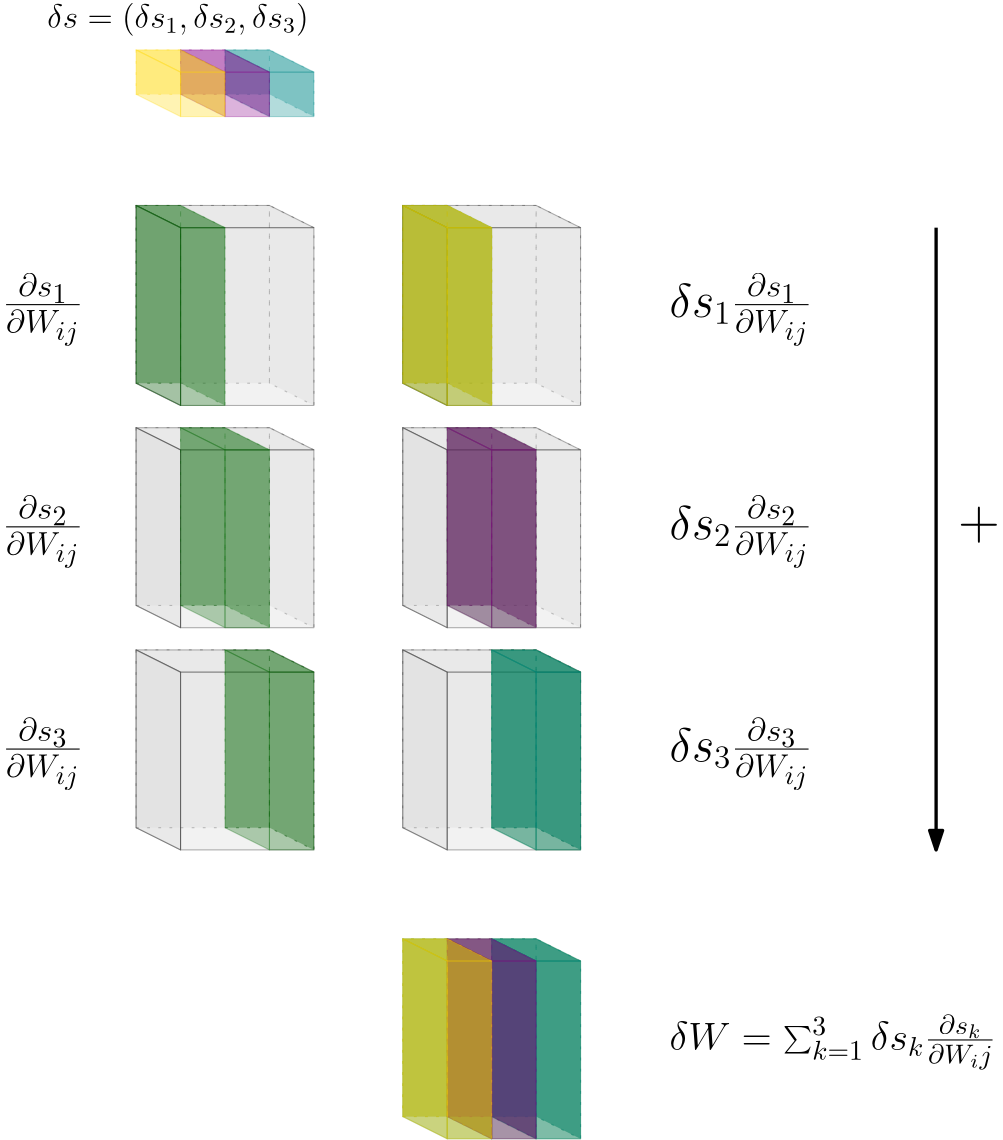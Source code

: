 <?xml version="1.0"?>
<!DOCTYPE ipe SYSTEM "ipe.dtd">
<ipe version="70206" creator="Ipe 7.2.7">
<info created="D:20180418201618" modified="D:20180419093150"/>
<ipestyle name="basic">
<symbol name="arrow/arc(spx)">
<path stroke="sym-stroke" fill="sym-stroke" pen="sym-pen">
0 0 m
-1 0.333 l
-1 -0.333 l
h
</path>
</symbol>
<symbol name="arrow/farc(spx)">
<path stroke="sym-stroke" fill="white" pen="sym-pen">
0 0 m
-1 0.333 l
-1 -0.333 l
h
</path>
</symbol>
<symbol name="arrow/ptarc(spx)">
<path stroke="sym-stroke" fill="sym-stroke" pen="sym-pen">
0 0 m
-1 0.333 l
-0.8 0 l
-1 -0.333 l
h
</path>
</symbol>
<symbol name="arrow/fptarc(spx)">
<path stroke="sym-stroke" fill="white" pen="sym-pen">
0 0 m
-1 0.333 l
-0.8 0 l
-1 -0.333 l
h
</path>
</symbol>
<symbol name="mark/circle(sx)" transformations="translations">
<path fill="sym-stroke">
0.6 0 0 0.6 0 0 e
0.4 0 0 0.4 0 0 e
</path>
</symbol>
<symbol name="mark/disk(sx)" transformations="translations">
<path fill="sym-stroke">
0.6 0 0 0.6 0 0 e
</path>
</symbol>
<symbol name="mark/fdisk(sfx)" transformations="translations">
<group>
<path fill="sym-fill">
0.5 0 0 0.5 0 0 e
</path>
<path fill="sym-stroke" fillrule="eofill">
0.6 0 0 0.6 0 0 e
0.4 0 0 0.4 0 0 e
</path>
</group>
</symbol>
<symbol name="mark/box(sx)" transformations="translations">
<path fill="sym-stroke" fillrule="eofill">
-0.6 -0.6 m
0.6 -0.6 l
0.6 0.6 l
-0.6 0.6 l
h
-0.4 -0.4 m
0.4 -0.4 l
0.4 0.4 l
-0.4 0.4 l
h
</path>
</symbol>
<symbol name="mark/square(sx)" transformations="translations">
<path fill="sym-stroke">
-0.6 -0.6 m
0.6 -0.6 l
0.6 0.6 l
-0.6 0.6 l
h
</path>
</symbol>
<symbol name="mark/fsquare(sfx)" transformations="translations">
<group>
<path fill="sym-fill">
-0.5 -0.5 m
0.5 -0.5 l
0.5 0.5 l
-0.5 0.5 l
h
</path>
<path fill="sym-stroke" fillrule="eofill">
-0.6 -0.6 m
0.6 -0.6 l
0.6 0.6 l
-0.6 0.6 l
h
-0.4 -0.4 m
0.4 -0.4 l
0.4 0.4 l
-0.4 0.4 l
h
</path>
</group>
</symbol>
<symbol name="mark/cross(sx)" transformations="translations">
<group>
<path fill="sym-stroke">
-0.43 -0.57 m
0.57 0.43 l
0.43 0.57 l
-0.57 -0.43 l
h
</path>
<path fill="sym-stroke">
-0.43 0.57 m
0.57 -0.43 l
0.43 -0.57 l
-0.57 0.43 l
h
</path>
</group>
</symbol>
<symbol name="arrow/fnormal(spx)">
<path stroke="sym-stroke" fill="white" pen="sym-pen">
0 0 m
-1 0.333 l
-1 -0.333 l
h
</path>
</symbol>
<symbol name="arrow/pointed(spx)">
<path stroke="sym-stroke" fill="sym-stroke" pen="sym-pen">
0 0 m
-1 0.333 l
-0.8 0 l
-1 -0.333 l
h
</path>
</symbol>
<symbol name="arrow/fpointed(spx)">
<path stroke="sym-stroke" fill="white" pen="sym-pen">
0 0 m
-1 0.333 l
-0.8 0 l
-1 -0.333 l
h
</path>
</symbol>
<symbol name="arrow/linear(spx)">
<path stroke="sym-stroke" pen="sym-pen">
-1 0.333 m
0 0 l
-1 -0.333 l
</path>
</symbol>
<symbol name="arrow/fdouble(spx)">
<path stroke="sym-stroke" fill="white" pen="sym-pen">
0 0 m
-1 0.333 l
-1 -0.333 l
h
-1 0 m
-2 0.333 l
-2 -0.333 l
h
</path>
</symbol>
<symbol name="arrow/double(spx)">
<path stroke="sym-stroke" fill="sym-stroke" pen="sym-pen">
0 0 m
-1 0.333 l
-1 -0.333 l
h
-1 0 m
-2 0.333 l
-2 -0.333 l
h
</path>
</symbol>
<pen name="heavier" value="0.8"/>
<pen name="fat" value="1.2"/>
<pen name="ultrafat" value="2"/>
<symbolsize name="large" value="5"/>
<symbolsize name="small" value="2"/>
<symbolsize name="tiny" value="1.1"/>
<arrowsize name="large" value="10"/>
<arrowsize name="small" value="5"/>
<arrowsize name="tiny" value="3"/>
<color name="red" value="1 0 0"/>
<color name="green" value="0 1 0"/>
<color name="blue" value="0 0 1"/>
<color name="yellow" value="1 1 0"/>
<color name="orange" value="1 0.647 0"/>
<color name="gold" value="1 0.843 0"/>
<color name="purple" value="0.627 0.125 0.941"/>
<color name="gray" value="0.745"/>
<color name="brown" value="0.647 0.165 0.165"/>
<color name="navy" value="0 0 0.502"/>
<color name="pink" value="1 0.753 0.796"/>
<color name="seagreen" value="0.18 0.545 0.341"/>
<color name="turquoise" value="0.251 0.878 0.816"/>
<color name="violet" value="0.933 0.51 0.933"/>
<color name="darkblue" value="0 0 0.545"/>
<color name="darkcyan" value="0 0.545 0.545"/>
<color name="darkgray" value="0.663"/>
<color name="darkgreen" value="0 0.392 0"/>
<color name="darkmagenta" value="0.545 0 0.545"/>
<color name="darkorange" value="1 0.549 0"/>
<color name="darkred" value="0.545 0 0"/>
<color name="lightblue" value="0.678 0.847 0.902"/>
<color name="lightcyan" value="0.878 1 1"/>
<color name="lightgray" value="0.827"/>
<color name="lightgreen" value="0.565 0.933 0.565"/>
<color name="lightyellow" value="1 1 0.878"/>
<dashstyle name="dashed" value="[4] 0"/>
<dashstyle name="dotted" value="[1 3] 0"/>
<dashstyle name="dash dotted" value="[4 2 1 2] 0"/>
<dashstyle name="dash dot dotted" value="[4 2 1 2 1 2] 0"/>
<textsize name="large" value="\large"/>
<textsize name="Large" value="\Large"/>
<textsize name="LARGE" value="\LARGE"/>
<textsize name="huge" value="\huge"/>
<textsize name="Huge" value="\Huge"/>
<textsize name="small" value="\small"/>
<textsize name="footnote" value="\footnotesize"/>
<textsize name="tiny" value="\tiny"/>
<textstyle name="center" begin="\begin{center}" end="\end{center}"/>
<textstyle name="itemize" begin="\begin{itemize}" end="\end{itemize}"/>
<textstyle name="item" begin="\begin{itemize}\item{}" end="\end{itemize}"/>
<gridsize name="4 pts" value="4"/>
<gridsize name="8 pts (~3 mm)" value="8"/>
<gridsize name="16 pts (~6 mm)" value="16"/>
<gridsize name="32 pts (~12 mm)" value="32"/>
<gridsize name="10 pts (~3.5 mm)" value="10"/>
<gridsize name="20 pts (~7 mm)" value="20"/>
<gridsize name="14 pts (~5 mm)" value="14"/>
<gridsize name="28 pts (~10 mm)" value="28"/>
<gridsize name="56 pts (~20 mm)" value="56"/>
<anglesize name="90 deg" value="90"/>
<anglesize name="60 deg" value="60"/>
<anglesize name="45 deg" value="45"/>
<anglesize name="30 deg" value="30"/>
<anglesize name="22.5 deg" value="22.5"/>
<opacity name="10%" value="0.1"/>
<opacity name="30%" value="0.3"/>
<opacity name="50%" value="0.5"/>
<opacity name="75%" value="0.75"/>
<tiling name="falling" angle="-60" step="4" width="1"/>
<tiling name="rising" angle="30" step="4" width="1"/>
</ipestyle>
<page>
<layer name="alpha"/>
<view layers="alpha" active="alpha"/>
<path layer="alpha" matrix="1 0 0 1 176 -192" stroke="black" fill="lightgray" opacity="30%">
128 768 m
112 776 l
112 712 l
128 704 l
h
</path>
<path matrix="1 0 0 1 224 -192" stroke="black" fill="lightgray" dash="dotted" opacity="30%">
128 768 m
112 776 l
112 712 l
128 704 l
h
</path>
<path matrix="0.75 0 0 1.33333 192 -440" stroke="black" fill="lightgray" dash="dotted" opacity="30%">
128 768 m
128 720 l
192 720 l
192 768 l
h
</path>
<path matrix="1 0 0 1 176 -192" stroke="black" fill="lightgray" opacity="30%">
112 776 m
128 768 l
176 768 l
160 776 l
h
</path>
<path matrix="1 0 0 1 176 -192" stroke="black" fill="lightgray" opacity="30%">
128 768 m
112 776 l
112 712 l
128 704 l
h
</path>
<path matrix="0.75 0 0 1.33333 208 -448" stroke="black" fill="lightgray" opacity="30%">
128 768 m
128 720 l
192 720 l
192 768 l
h
</path>
<path matrix="1 0 0 1 48 -192" stroke="darkgreen" fill="darkgreen" opacity="30%">
256 768 m
256 704 l
272 704 l
272 768 l
h
</path>
<path matrix="1 0 0 1 48 -192" stroke="darkgreen" fill="darkgreen" opacity="30%">
256 768 m
240 776 l
240 712 l
256 704 l
h
</path>
<path matrix="1 0 0 1 48 -192" stroke="darkgreen" fill="darkgreen" opacity="30%">
256 768 m
272 768 l
256 776 l
240 776 l
h
</path>
<path matrix="1 0 0 1 64 -192" stroke="darkgreen" fill="darkgreen" dash="dotted" opacity="30%">
256 768 m
240 776 l
240 712 l
256 704 l
h
</path>
<path matrix="1 0 0 1 32 -184" stroke="darkgreen" fill="darkgreen" dash="dotted" opacity="30%">
256 768 m
256 704 l
272 704 l
272 768 l
h
</path>
<path matrix="1 0 0 1 176 -272" stroke="black" fill="lightgray" opacity="30%">
128 768 m
112 776 l
112 712 l
128 704 l
h
</path>
<path matrix="1 0 0 1 224 -272" stroke="black" fill="lightgray" dash="dotted" opacity="30%">
128 768 m
112 776 l
112 712 l
128 704 l
h
</path>
<path matrix="0.75 0 0 1.33333 192 -520" stroke="black" fill="lightgray" dash="dotted" opacity="30%">
128 768 m
128 720 l
192 720 l
192 768 l
h
</path>
<path matrix="1 0 0 1 176 -272" stroke="black" fill="lightgray" opacity="30%">
112 776 m
128 768 l
176 768 l
160 776 l
h
</path>
<path matrix="1 0 0 1 176 -272" stroke="black" fill="lightgray" opacity="30%">
128 768 m
112 776 l
112 712 l
128 704 l
h
</path>
<path matrix="0.75 0 0 1.33333 208 -528" stroke="black" fill="lightgray" opacity="30%">
128 768 m
128 720 l
192 720 l
192 768 l
h
</path>
<path matrix="1 0 0 1 176 -352" stroke="black" fill="lightgray" opacity="30%">
128 768 m
112 776 l
112 712 l
128 704 l
h
</path>
<path matrix="1 0 0 1 224 -352" stroke="black" fill="lightgray" dash="dotted" opacity="30%">
128 768 m
112 776 l
112 712 l
128 704 l
h
</path>
<path matrix="0.75 0 0 1.33333 192 -600" stroke="black" fill="lightgray" dash="dotted" opacity="30%">
128 768 m
128 720 l
192 720 l
192 768 l
h
</path>
<path matrix="1 0 0 1 176 -352" stroke="black" fill="lightgray" opacity="30%">
112 776 m
128 768 l
176 768 l
160 776 l
h
</path>
<path matrix="1 0 0 1 176 -352" stroke="black" fill="lightgray" opacity="30%">
128 768 m
112 776 l
112 712 l
128 704 l
h
</path>
<path matrix="0.75 0 0 1.33333 208 -608" stroke="black" fill="lightgray" opacity="30%">
128 768 m
128 720 l
192 720 l
192 768 l
h
</path>
<path matrix="1 0 0 1 64 -272" stroke="darkgreen" fill="darkgreen" opacity="30%">
256 768 m
256 704 l
272 704 l
272 768 l
h
</path>
<path matrix="1 0 0 1 64 -272" stroke="darkgreen" fill="darkgreen" opacity="30%">
256 768 m
240 776 l
240 712 l
256 704 l
h
</path>
<path matrix="1 0 0 1 64 -272" stroke="darkgreen" fill="darkgreen" opacity="30%">
256 768 m
272 768 l
256 776 l
240 776 l
h
</path>
<path matrix="1 0 0 1 80 -272" stroke="darkgreen" fill="darkgreen" dash="dotted" opacity="30%">
256 768 m
240 776 l
240 712 l
256 704 l
h
</path>
<path matrix="1 0 0 1 48 -264" stroke="darkgreen" fill="darkgreen" dash="dotted" opacity="30%">
256 768 m
256 704 l
272 704 l
272 768 l
h
</path>
<path matrix="1 0 0 1 80 -352" stroke="darkgreen" fill="darkgreen" opacity="30%">
256 768 m
256 704 l
272 704 l
272 768 l
h
</path>
<path matrix="1 0 0 1 80 -352" stroke="darkgreen" fill="darkgreen" opacity="30%">
256 768 m
240 776 l
240 712 l
256 704 l
h
</path>
<path matrix="1 0 0 1 80 -352" stroke="darkgreen" fill="darkgreen" opacity="30%">
256 768 m
272 768 l
256 776 l
240 776 l
h
</path>
<path matrix="1 0 0 1 96 -352" stroke="darkgreen" fill="darkgreen" dash="dotted" opacity="30%">
256 768 m
240 776 l
240 712 l
256 704 l
h
</path>
<path matrix="1 0 0 1 64 -344" stroke="darkgreen" fill="darkgreen" dash="dotted" opacity="30%">
256 768 m
256 704 l
272 704 l
272 768 l
h
</path>
<path matrix="1 0 0 1 48 -192" stroke="gold" fill="gold" opacity="30%">
256 768 m
240 776 l
240 712 l
256 704 l
h
</path>
<path matrix="1 0 0 1 48 -192" stroke="gold" fill="gold" opacity="30%">
256 768 m
272 768 l
256 776 l
240 776 l
h
</path>
<path matrix="1 0 0 1 64 -192" stroke="gold" fill="gold" dash="dotted" opacity="30%">
256 768 m
240 776 l
240 712 l
256 704 l
h
</path>
<path matrix="1 0 0 1 32 -184" stroke="gold" fill="gold" dash="dotted" opacity="30%">
256 768 m
256 704 l
272 704 l
272 768 l
h
</path>
<path matrix="1 0 0 1 48 -192" stroke="gold" fill="gold" opacity="30%">
256 768 m
256 704 l
272 704 l
272 768 l
h
</path>
<path matrix="1 0 0 1 64 -272" stroke="darkmagenta" fill="darkmagenta" opacity="30%">
256 768 m
256 704 l
272 704 l
272 768 l
h
</path>
<path matrix="1 0 0 1 64 -272" stroke="darkmagenta" fill="darkmagenta" opacity="30%">
256 768 m
240 776 l
240 712 l
256 704 l
h
</path>
<path matrix="1 0 0 1 64 -272" stroke="darkmagenta" fill="darkmagenta" opacity="30%">
256 768 m
272 768 l
256 776 l
240 776 l
h
</path>
<path matrix="1 0 0 1 80 -272" stroke="darkmagenta" fill="darkmagenta" dash="dotted" opacity="30%">
256 768 m
240 776 l
240 712 l
256 704 l
h
</path>
<path matrix="1 0 0 1 48 -264" stroke="darkmagenta" fill="darkmagenta" dash="dotted" opacity="30%">
256 768 m
256 704 l
272 704 l
272 768 l
h
</path>
<path matrix="1 0 0 1 80 -352" stroke="darkcyan" fill="darkcyan" opacity="30%">
256 768 m
256 704 l
272 704 l
272 768 l
h
</path>
<path matrix="1 0 0 1 80 -352" stroke="darkcyan" fill="darkcyan" opacity="30%">
256 768 m
240 776 l
240 712 l
256 704 l
h
</path>
<path matrix="1 0 0 1 80 -352" stroke="darkcyan" fill="darkcyan" opacity="30%">
256 768 m
272 768 l
256 776 l
240 776 l
h
</path>
<path matrix="1 0 0 1 96 -352" stroke="darkcyan" fill="darkcyan" dash="dotted" opacity="30%">
256 768 m
240 776 l
240 712 l
256 704 l
h
</path>
<path matrix="1 0 0 1 64 -344" stroke="darkcyan" fill="darkcyan" dash="dotted" opacity="30%">
256 768 m
256 704 l
272 704 l
272 768 l
h
</path>
<path matrix="1 0 0 1 80 -456" stroke="darkgreen" fill="darkgreen" opacity="30%">
256 768 m
256 704 l
272 704 l
272 768 l
h
</path>
<path matrix="1 0 0 1 80 -456" stroke="darkgreen" fill="darkgreen" opacity="30%">
256 768 m
240 776 l
240 712 l
256 704 l
h
</path>
<path matrix="1 0 0 1 80 -456" stroke="darkgreen" fill="darkgreen" opacity="30%">
256 768 m
272 768 l
256 776 l
240 776 l
h
</path>
<path matrix="1 0 0 1 96 -456" stroke="darkgreen" fill="darkgreen" dash="dotted" opacity="30%">
256 768 m
240 776 l
240 712 l
256 704 l
h
</path>
<path matrix="1 0 0 1 64 -448" stroke="darkgreen" fill="darkgreen" dash="dotted" opacity="30%">
256 768 m
256 704 l
272 704 l
272 768 l
h
</path>
<path matrix="1 0 0 1 64 -456" stroke="darkgreen" fill="darkgreen" opacity="30%">
256 768 m
256 704 l
272 704 l
272 768 l
h
</path>
<path matrix="1 0 0 1 64 -456" stroke="darkgreen" fill="darkgreen" opacity="30%">
256 768 m
240 776 l
240 712 l
256 704 l
h
</path>
<path matrix="1 0 0 1 64 -456" stroke="darkgreen" fill="darkgreen" opacity="30%">
256 768 m
272 768 l
256 776 l
240 776 l
h
</path>
<path matrix="1 0 0 1 80 -456" stroke="darkgreen" fill="darkgreen" dash="dotted" opacity="30%">
256 768 m
240 776 l
240 712 l
256 704 l
h
</path>
<path matrix="1 0 0 1 48 -448" stroke="darkgreen" fill="darkgreen" dash="dotted" opacity="30%">
256 768 m
256 704 l
272 704 l
272 768 l
h
</path>
<path matrix="1 0 0 1 48 -456" stroke="darkgreen" fill="darkgreen" opacity="30%">
256 768 m
256 704 l
272 704 l
272 768 l
h
</path>
<path matrix="1 0 0 1 48 -456" stroke="darkgreen" fill="darkgreen" opacity="30%">
256 768 m
240 776 l
240 712 l
256 704 l
h
</path>
<path matrix="1 0 0 1 48 -456" stroke="darkgreen" fill="darkgreen" opacity="30%">
256 768 m
272 768 l
256 776 l
240 776 l
h
</path>
<path matrix="1 0 0 1 64 -456" stroke="darkgreen" fill="darkgreen" dash="dotted" opacity="30%">
256 768 m
240 776 l
240 712 l
256 704 l
h
</path>
<path matrix="1 0 0 1 32 -448" stroke="darkgreen" fill="darkgreen" dash="dotted" opacity="30%">
256 768 m
256 704 l
272 704 l
272 768 l
h
</path>
<path matrix="1 0 0 1 80 -456" stroke="darkcyan" fill="darkcyan" opacity="30%">
256 768 m
256 704 l
272 704 l
272 768 l
h
</path>
<path matrix="1 0 0 1 80 -456" stroke="darkcyan" fill="darkcyan" opacity="30%">
256 768 m
240 776 l
240 712 l
256 704 l
h
</path>
<path matrix="1 0 0 1 80 -456" stroke="darkcyan" fill="darkcyan" opacity="30%">
256 768 m
272 768 l
256 776 l
240 776 l
h
</path>
<path matrix="1 0 0 1 96 -456" stroke="darkcyan" fill="darkcyan" dash="dotted" opacity="30%">
256 768 m
240 776 l
240 712 l
256 704 l
h
</path>
<path matrix="1 0 0 1 64 -448" stroke="darkcyan" fill="darkcyan" dash="dotted" opacity="30%">
256 768 m
256 704 l
272 704 l
272 768 l
h
</path>
<path matrix="1 0 0 1 64 -456" stroke="darkmagenta" fill="darkmagenta" opacity="30%">
256 768 m
256 704 l
272 704 l
272 768 l
h
</path>
<path matrix="1 0 0 1 64 -456" stroke="darkmagenta" fill="darkmagenta" opacity="30%">
256 768 m
240 776 l
240 712 l
256 704 l
h
</path>
<path matrix="1 0 0 1 64 -456" stroke="darkmagenta" fill="darkmagenta" opacity="30%">
256 768 m
272 768 l
256 776 l
240 776 l
h
</path>
<path matrix="1 0 0 1 80 -456" stroke="darkmagenta" fill="darkmagenta" dash="dotted" opacity="30%">
256 768 m
240 776 l
240 712 l
256 704 l
h
</path>
<path matrix="1 0 0 1 48 -448" stroke="darkmagenta" fill="darkmagenta" dash="dotted" opacity="30%">
256 768 m
256 704 l
272 704 l
272 768 l
h
</path>
<path matrix="1 0 0 1 48 -456" stroke="gold" fill="gold" opacity="30%">
256 768 m
240 776 l
240 712 l
256 704 l
h
</path>
<path matrix="1 0 0 1 48 -456" stroke="gold" fill="gold" opacity="30%">
256 768 m
272 768 l
256 776 l
240 776 l
h
</path>
<path matrix="1 0 0 1 64 -456" stroke="gold" fill="gold" dash="dotted" opacity="30%">
256 768 m
240 776 l
240 712 l
256 704 l
h
</path>
<path matrix="1 0 0 1 32 -448" stroke="gold" fill="gold" dash="dotted" opacity="30%">
256 768 m
256 704 l
272 704 l
272 768 l
h
</path>
<path matrix="1 0 0 1 48 -456" stroke="gold" fill="gold" opacity="30%">
256 768 m
256 704 l
272 704 l
272 768 l
h
</path>
<path matrix="1 0 0 1 80 -192" stroke="black" fill="lightgray" opacity="30%">
128 768 m
112 776 l
112 712 l
128 704 l
h
</path>
<path matrix="1 0 0 1 128 -192" stroke="black" fill="lightgray" dash="dotted" opacity="30%">
128 768 m
112 776 l
112 712 l
128 704 l
h
</path>
<path matrix="0.75 0 0 1.33333 96 -440" stroke="black" fill="lightgray" dash="dotted" opacity="30%">
128 768 m
128 720 l
192 720 l
192 768 l
h
</path>
<path matrix="1 0 0 1 80 -192" stroke="black" fill="lightgray" opacity="30%">
112 776 m
128 768 l
176 768 l
160 776 l
h
</path>
<path matrix="1 0 0 1 80 -192" stroke="black" fill="lightgray" opacity="30%">
128 768 m
112 776 l
112 712 l
128 704 l
h
</path>
<path matrix="0.75 0 0 1.33333 112 -448" stroke="black" fill="lightgray" opacity="30%">
128 768 m
128 720 l
192 720 l
192 768 l
h
</path>
<path matrix="1 0 0 1 -48 -192" stroke="darkgreen" fill="darkgreen" opacity="30%">
256 768 m
256 704 l
272 704 l
272 768 l
h
</path>
<path matrix="1 0 0 1 -48 -192" stroke="darkgreen" fill="darkgreen" opacity="30%">
256 768 m
240 776 l
240 712 l
256 704 l
h
</path>
<path matrix="1 0 0 1 -48 -192" stroke="darkgreen" fill="darkgreen" opacity="30%">
256 768 m
272 768 l
256 776 l
240 776 l
h
</path>
<path matrix="1 0 0 1 -32 -192" stroke="darkgreen" fill="darkgreen" dash="dotted" opacity="30%">
256 768 m
240 776 l
240 712 l
256 704 l
h
</path>
<path matrix="1 0 0 1 -64 -184" stroke="darkgreen" fill="darkgreen" dash="dotted" opacity="30%">
256 768 m
256 704 l
272 704 l
272 768 l
h
</path>
<path matrix="1 0 0 1 80 -272" stroke="black" fill="lightgray" opacity="30%">
128 768 m
112 776 l
112 712 l
128 704 l
h
</path>
<path matrix="1 0 0 1 128 -272" stroke="black" fill="lightgray" dash="dotted" opacity="30%">
128 768 m
112 776 l
112 712 l
128 704 l
h
</path>
<path matrix="0.75 0 0 1.33333 96 -520" stroke="black" fill="lightgray" dash="dotted" opacity="30%">
128 768 m
128 720 l
192 720 l
192 768 l
h
</path>
<path matrix="1 0 0 1 80 -272" stroke="black" fill="lightgray" opacity="30%">
112 776 m
128 768 l
176 768 l
160 776 l
h
</path>
<path matrix="1 0 0 1 80 -272" stroke="black" fill="lightgray" opacity="30%">
128 768 m
112 776 l
112 712 l
128 704 l
h
</path>
<path matrix="0.75 0 0 1.33333 112 -528" stroke="black" fill="lightgray" opacity="30%">
128 768 m
128 720 l
192 720 l
192 768 l
h
</path>
<path matrix="1 0 0 1 80 -352" stroke="black" fill="lightgray" opacity="30%">
128 768 m
112 776 l
112 712 l
128 704 l
h
</path>
<path matrix="1 0 0 1 128 -352" stroke="black" fill="lightgray" dash="dotted" opacity="30%">
128 768 m
112 776 l
112 712 l
128 704 l
h
</path>
<path matrix="0.75 0 0 1.33333 96 -600" stroke="black" fill="lightgray" dash="dotted" opacity="30%">
128 768 m
128 720 l
192 720 l
192 768 l
h
</path>
<path matrix="1 0 0 1 80 -352" stroke="black" fill="lightgray" opacity="30%">
112 776 m
128 768 l
176 768 l
160 776 l
h
</path>
<path matrix="1 0 0 1 80 -352" stroke="black" fill="lightgray" opacity="30%">
128 768 m
112 776 l
112 712 l
128 704 l
h
</path>
<path matrix="0.75 0 0 1.33333 112 -608" stroke="black" fill="lightgray" opacity="30%">
128 768 m
128 720 l
192 720 l
192 768 l
h
</path>
<path matrix="1 0 0 1 -32 -272" stroke="darkgreen" fill="darkgreen" opacity="30%">
256 768 m
256 704 l
272 704 l
272 768 l
h
</path>
<path matrix="1 0 0 1 -32 -272" stroke="darkgreen" fill="darkgreen" opacity="30%">
256 768 m
240 776 l
240 712 l
256 704 l
h
</path>
<path matrix="1 0 0 1 -32 -272" stroke="darkgreen" fill="darkgreen" opacity="30%">
256 768 m
272 768 l
256 776 l
240 776 l
h
</path>
<path matrix="1 0 0 1 -16 -272" stroke="darkgreen" fill="darkgreen" dash="dotted" opacity="30%">
256 768 m
240 776 l
240 712 l
256 704 l
h
</path>
<path matrix="1 0 0 1 -48 -264" stroke="darkgreen" fill="darkgreen" dash="dotted" opacity="30%">
256 768 m
256 704 l
272 704 l
272 768 l
h
</path>
<path matrix="1 0 0 1 -16 -352" stroke="darkgreen" fill="darkgreen" opacity="30%">
256 768 m
256 704 l
272 704 l
272 768 l
h
</path>
<path matrix="1 0 0 1 -16 -352" stroke="darkgreen" fill="darkgreen" opacity="30%">
256 768 m
240 776 l
240 712 l
256 704 l
h
</path>
<path matrix="1 0 0 1 -16 -352" stroke="darkgreen" fill="darkgreen" opacity="30%">
256 768 m
272 768 l
256 776 l
240 776 l
h
</path>
<path matrix="1 0 0 1 0 -352" stroke="darkgreen" fill="darkgreen" dash="dotted" opacity="30%">
256 768 m
240 776 l
240 712 l
256 704 l
h
</path>
<path matrix="1 0 0 1 -32 -344" stroke="darkgreen" fill="darkgreen" dash="dotted" opacity="30%">
256 768 m
256 704 l
272 704 l
272 768 l
h
</path>
<path matrix="1 0 0 1 -144 -32" stroke="darkcyan" fill="darkcyan" dash="dotted" opacity="30%">
368 672 m
368 656 l
384 656 l
384 672 l
h
</path>
<path matrix="1 0 0 1 -112 -40" stroke="darkcyan" fill="darkcyan" dash="dotted" opacity="30%">
368 672 m
352 680 l
352 664 l
368 656 l
h
</path>
<path matrix="1 0 0 1 -128 -40" stroke="darkcyan" fill="darkcyan" opacity="30%">
368 672 m
352 680 l
352 664 l
368 656 l
h
</path>
<path matrix="1 0 0 1 -128 -40" stroke="darkcyan" fill="darkcyan" opacity="30%">
368 672 m
368 656 l
384 656 l
384 672 l
h
</path>
<path matrix="1 0 0 1 -128 -40" stroke="darkcyan" fill="darkcyan" opacity="30%">
368 672 m
384 672 l
368 680 l
352 680 l
h
</path>
<path matrix="1 0 0 1 -160 -32" stroke="darkmagenta" fill="darkmagenta" dash="dotted" opacity="30%">
368 672 m
368 656 l
384 656 l
384 672 l
h
</path>
<path matrix="1 0 0 1 -128 -40" stroke="darkmagenta" fill="darkmagenta" dash="dotted" opacity="30%">
368 672 m
352 680 l
352 664 l
368 656 l
h
</path>
<path matrix="1 0 0 1 -144 -40" stroke="darkmagenta" fill="darkmagenta" opacity="30%">
368 672 m
352 680 l
352 664 l
368 656 l
h
</path>
<path matrix="1 0 0 1 -144 -40" stroke="darkmagenta" fill="darkmagenta" opacity="30%">
368 672 m
368 656 l
384 656 l
384 672 l
h
</path>
<path matrix="1 0 0 1 -144 -40" stroke="darkmagenta" fill="darkmagenta" opacity="30%">
368 672 m
384 672 l
368 680 l
352 680 l
h
</path>
<path matrix="1 0 0 1 -176 -32" stroke="gold" fill="gold" dash="dotted" opacity="30%">
368 672 m
368 656 l
384 656 l
384 672 l
h
</path>
<path matrix="1 0 0 1 -144 -40" stroke="gold" fill="gold" dash="dotted" opacity="30%">
368 672 m
352 680 l
352 664 l
368 656 l
h
</path>
<path matrix="1 0 0 1 -160 -40" stroke="gold" fill="gold" opacity="30%">
368 672 m
352 680 l
352 664 l
368 656 l
h
</path>
<path matrix="1 0 0 1 -160 -40" stroke="gold" fill="gold" opacity="30%">
368 672 m
368 656 l
384 656 l
384 672 l
h
</path>
<path matrix="1 0 0 1 -160 -40" stroke="gold" fill="gold" opacity="30%">
368 672 m
384 672 l
368 680 l
352 680 l
h
</path>
<text matrix="1 0 0 1 16 0" transformations="translations" pos="128 544" stroke="black" type="label" width="28.876" height="15.503" depth="10.33" valign="baseline" size="LARGE" style="math">\frac{\partial s_1}{\partial W_{ij}}</text>
<text matrix="1 0 0 1 -32 -8" transformations="translations" pos="192 656" stroke="black" type="label" width="94.124" height="8.965" depth="2.99" valign="baseline" size="large" style="math">\delta s = (\delta s_1, \delta s_2, \delta s_3)</text>
<text matrix="1 0 0 1 16 -80" transformations="translations" pos="128 544" stroke="black" type="label" width="28.876" height="15.503" depth="10.33" valign="baseline" size="LARGE" style="math">\frac{\partial s_2}{\partial W_{ij}}</text>
<text matrix="1 0 0 1 16 -160" transformations="translations" pos="128 544" stroke="black" type="label" width="28.876" height="15.503" depth="10.33" valign="baseline" size="LARGE" style="math">\frac{\partial s_3}{\partial W_{ij}}</text>
<text matrix="1 0 0 1 256 0" transformations="translations" pos="128 544" stroke="black" type="label" width="51.278" height="15.503" depth="10.33" valign="baseline" size="LARGE" style="math">\delta s_1 \frac{\partial s_1}{\partial W_{ij}}</text>
<text matrix="1 0 0 1 256 -80" transformations="translations" pos="128 544" stroke="black" type="label" width="51.278" height="15.503" depth="10.33" valign="baseline" size="LARGE" style="math">\delta s_2 \frac{\partial s_2}{\partial W_{ij}}</text>
<text matrix="1 0 0 1 256 -160" transformations="translations" pos="128 544" stroke="black" type="label" width="51.278" height="15.503" depth="10.33" valign="baseline" size="LARGE" style="math">\delta s_3 \frac{\partial s_3}{\partial W_{ij}}</text>
<text transformations="translations" pos="384 280" stroke="black" type="label" width="117.511" height="12.591" depth="6.89" valign="baseline" size="Large" style="math">\delta W = \sum_{k=1}^{3} \delta s_k \frac{\partial s_k}{\partial W_ij}</text>
<path stroke="black" pen="fat" arrow="normal/normal">
480 576 m
480 352 l
</path>
<text matrix="1 0 0 1 -8 0" transformations="translations" pos="496 464" stroke="black" type="label" width="14.874" height="11.644" depth="1.31" valign="baseline" size="huge" style="math">+</text>
</page>
</ipe>
